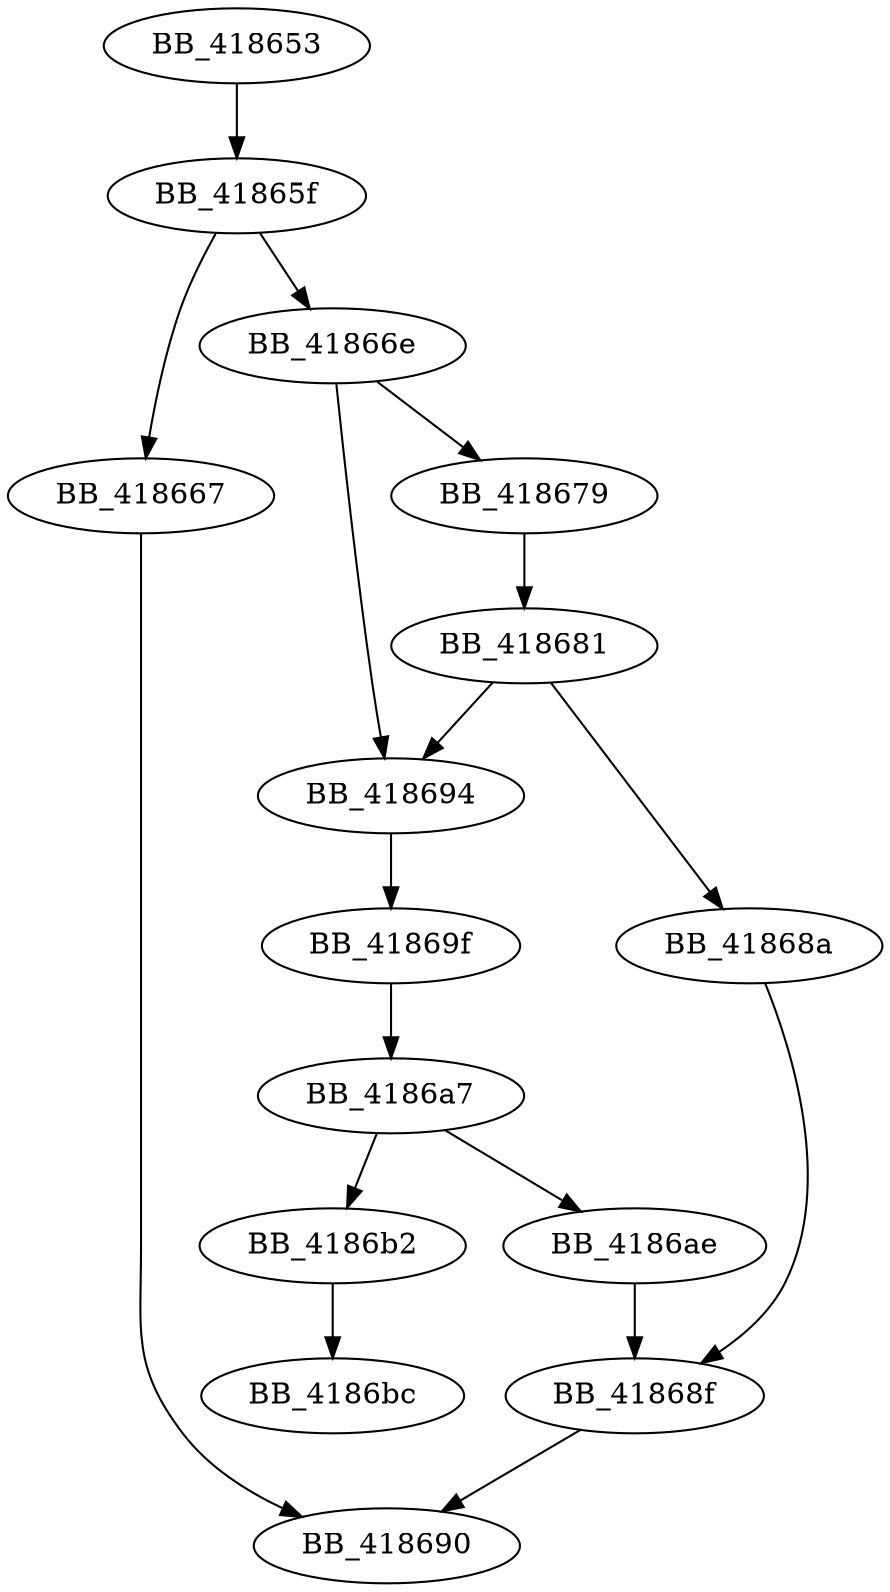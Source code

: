 DiGraph _strerror{
BB_418653->BB_41865f
BB_41865f->BB_418667
BB_41865f->BB_41866e
BB_418667->BB_418690
BB_41866e->BB_418679
BB_41866e->BB_418694
BB_418679->BB_418681
BB_418681->BB_41868a
BB_418681->BB_418694
BB_41868a->BB_41868f
BB_41868f->BB_418690
BB_418694->BB_41869f
BB_41869f->BB_4186a7
BB_4186a7->BB_4186ae
BB_4186a7->BB_4186b2
BB_4186ae->BB_41868f
BB_4186b2->BB_4186bc
}

